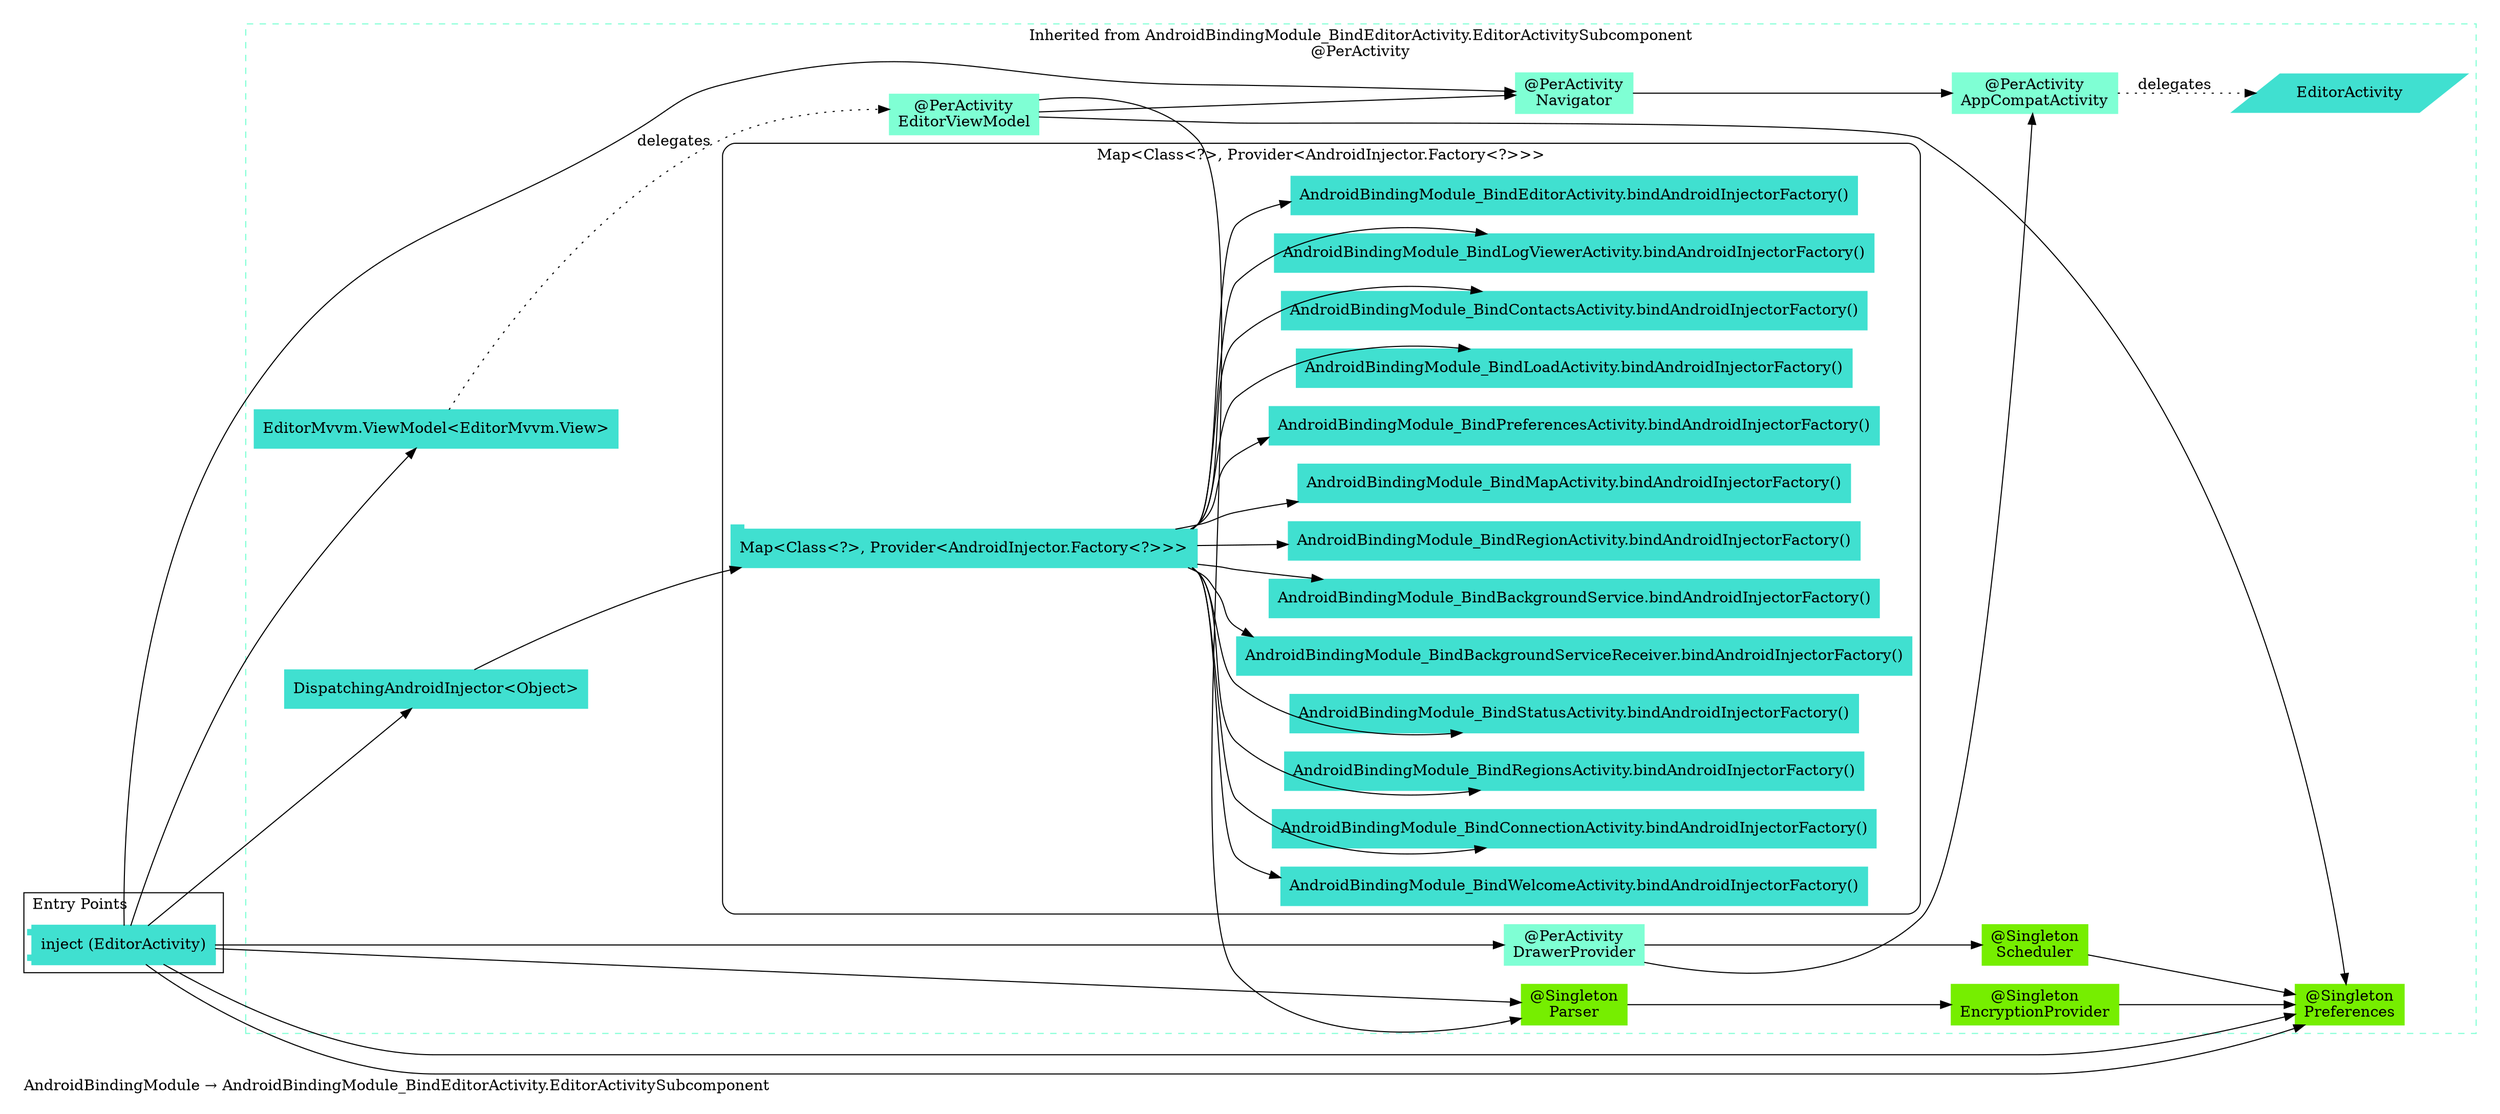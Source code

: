 digraph "org.owntracks.android.injection.modules.AndroidBindingModule → org.owntracks.android.injection.modules.AndroidBindingModule_BindEditorActivity.EditorActivitySubcomponent" {
  graph [rankdir="LR", labeljust="l", label="AndroidBindingModule → AndroidBindingModule_BindEditorActivity.EditorActivitySubcomponent", pad="0.2", compound="true"]
  node [shape="rectangle", style="filled", color="turquoise"]
  subgraph "cluster_Entry Points" {
    graph [labeljust="l", label="Entry Points"]
    node [shape="component", penwidth="2"]
    "804d2b33-3c0a-4d4e-a6ad-abb1149626f1" [label="inject (EditorActivity)", color="turquoise", shape="component"]
  }
  subgraph "cluster_Dependency Graph" {
    graph [labeljust="l", label="Dependency Graph"]
    "0ec30623-5216-4e3a-bfa7-9ca08b528bc2" [label="DispatchingAndroidInjector<Object>", color="turquoise"]
    "38438550-f461-491b-93ee-5f2406e47fb5" [label="EditorMvvm.ViewModel<EditorMvvm.View>", color="turquoise"]
    "64c5caed-3cd5-4ea2-981e-6c9fb7bd39fe" [label="@PerActivity\nDrawerProvider", color="aquamarine"]
    "15340aa5-ad55-4436-8c54-dd3a08f6ad1d" [label="@Singleton\nPreferences", color="chartreuse2"]
    "fe8b9e5f-c723-46a4-8917-a39738680ef7" [label="@Singleton\nParser", color="chartreuse2"]
    "0f6452ac-137d-4cf1-8c0a-f8266439ce7c" [label="@PerActivity\nNavigator", color="aquamarine"]
    "8a6c9ce6-998a-4159-a5de-900ba701a6db" [label="@PerActivity\nEditorViewModel", color="aquamarine"]
    "25942f5b-19cd-48ab-9eb4-6a84d08489e2" [label="@Singleton\nEncryptionProvider", color="chartreuse2"]
    "b12f9b74-372b-4569-adff-ce914cc0935d" [label="@PerActivity\nAppCompatActivity", color="aquamarine"]
    "926c479b-b2b0-4bff-9801-515ec87d7b63" [label="EditorActivity", color="turquoise", shape="parallelogram"]
    "29e4c3bd-99e6-40c0-aa95-28b8e817ead9" [label="@Singleton\nScheduler", color="chartreuse2"]
    subgraph "cluster_Map<Class<?>, Provider<AndroidInjector.Factory<?>>>" {
      graph [label="Map<Class<?>, Provider<AndroidInjector.Factory<?>>>", labeljust="c", style="rounded", color="black"]
      "6dc912e5-8368-4d7c-a4aa-9a7f64e3ecc2" [label="Map<Class<?>, Provider<AndroidInjector.Factory<?>>>", color="turquoise", shape="tab"]
      "7e7ca28b-4ed9-43cb-a125-5fc9bf9c1061" [label="AndroidBindingModule_BindEditorActivity.bindAndroidInjectorFactory()", color="turquoise"]
      "f8c7f21c-51a0-4481-9504-e47b02d7fe06" [label="AndroidBindingModule_BindWelcomeActivity.bindAndroidInjectorFactory()", color="turquoise"]
      "3f5de885-364e-466b-a456-dadd3f1e4973" [label="AndroidBindingModule_BindConnectionActivity.bindAndroidInjectorFactory()", color="turquoise"]
      "801e36e6-e74a-4074-b716-2dc860fa4547" [label="AndroidBindingModule_BindRegionsActivity.bindAndroidInjectorFactory()", color="turquoise"]
      "12003889-8737-484c-a92f-7a020fd06a0d" [label="AndroidBindingModule_BindStatusActivity.bindAndroidInjectorFactory()", color="turquoise"]
      "6033323a-099c-4980-bbb3-a09f6087a0ae" [label="AndroidBindingModule_BindBackgroundServiceReceiver.bindAndroidInjectorFactory()", color="turquoise"]
      "d427e60e-8b3c-4104-aafe-1b67743a8742" [label="AndroidBindingModule_BindBackgroundService.bindAndroidInjectorFactory()", color="turquoise"]
      "b7f19be9-87d8-45ea-bc0e-649ff6768f69" [label="AndroidBindingModule_BindRegionActivity.bindAndroidInjectorFactory()", color="turquoise"]
      "eeb7a6bc-2d99-4901-b55a-e76fdf7a6e1c" [label="AndroidBindingModule_BindMapActivity.bindAndroidInjectorFactory()", color="turquoise"]
      "7d205f24-d0ff-4207-8a52-bfbba18c618f" [label="AndroidBindingModule_BindPreferencesActivity.bindAndroidInjectorFactory()", color="turquoise"]
      "bf7d21d3-f3e6-4348-a462-343db194fa1d" [label="AndroidBindingModule_BindLoadActivity.bindAndroidInjectorFactory()", color="turquoise"]
      "822759f6-e71d-4ab2-be49-077320212d5b" [label="AndroidBindingModule_BindContactsActivity.bindAndroidInjectorFactory()", color="turquoise"]
      "a901c1ef-450b-4287-aff7-159ae854af11" [label="AndroidBindingModule_BindLogViewerActivity.bindAndroidInjectorFactory()", color="turquoise"]
    }
  }
  subgraph "cluster_Subcomponents" {
    graph [labeljust="l", shape="folder", label="Subcomponents"]
  }
  subgraph "cluster_AndroidBindingModule → AndroidBindingModule_BindEditorActivity.EditorActivitySubcomponent" {
    graph [labeljust="c", label="Inherited from AndroidBindingModule_BindEditorActivity.EditorActivitySubcomponent\n@PerActivity", style="dashed", href="full_org.owntracks.android.injection.modules.AndroidBindingModule_BindEditorActivity.EditorActivitySubcomponent.svg", color="aquamarine"]
    "38438550-f461-491b-93ee-5f2406e47fb5" [label="EditorMvvm.ViewModel<EditorMvvm.View>", color="turquoise"]
    "15340aa5-ad55-4436-8c54-dd3a08f6ad1d" [label="@Singleton\nPreferences", color="chartreuse2"]
    "0f6452ac-137d-4cf1-8c0a-f8266439ce7c" [label="@PerActivity\nNavigator", color="aquamarine"]
    "64c5caed-3cd5-4ea2-981e-6c9fb7bd39fe" [label="@PerActivity\nDrawerProvider", color="aquamarine"]
    "fe8b9e5f-c723-46a4-8917-a39738680ef7" [label="@Singleton\nParser", color="chartreuse2"]
    "0ec30623-5216-4e3a-bfa7-9ca08b528bc2" [label="DispatchingAndroidInjector<Object>", color="turquoise"]
    "8a6c9ce6-998a-4159-a5de-900ba701a6db" [label="@PerActivity\nEditorViewModel", color="aquamarine"]
    "b12f9b74-372b-4569-adff-ce914cc0935d" [label="@PerActivity\nAppCompatActivity", color="aquamarine"]
    "29e4c3bd-99e6-40c0-aa95-28b8e817ead9" [label="@Singleton\nScheduler", color="chartreuse2"]
    "25942f5b-19cd-48ab-9eb4-6a84d08489e2" [label="@Singleton\nEncryptionProvider", color="chartreuse2"]
    "b12f9b74-372b-4569-adff-ce914cc0935d" [label="@PerActivity\nAppCompatActivity", color="aquamarine"]
    "15340aa5-ad55-4436-8c54-dd3a08f6ad1d" [label="@Singleton\nPreferences", color="chartreuse2"]
    "0f6452ac-137d-4cf1-8c0a-f8266439ce7c" [label="@PerActivity\nNavigator", color="aquamarine"]
    "fe8b9e5f-c723-46a4-8917-a39738680ef7" [label="@Singleton\nParser", color="chartreuse2"]
    "15340aa5-ad55-4436-8c54-dd3a08f6ad1d" [label="@Singleton\nPreferences", color="chartreuse2"]
    "926c479b-b2b0-4bff-9801-515ec87d7b63" [label="EditorActivity", color="turquoise", shape="parallelogram"]
    "15340aa5-ad55-4436-8c54-dd3a08f6ad1d" [label="@Singleton\nPreferences", color="chartreuse2"]
    subgraph "cluster_Map<Class<?>, Provider<AndroidInjector.Factory<?>>>" {
      graph [label="Map<Class<?>, Provider<AndroidInjector.Factory<?>>>", labeljust="c", style="rounded", color="black"]
      "6dc912e5-8368-4d7c-a4aa-9a7f64e3ecc2" [label="Map<Class<?>, Provider<AndroidInjector.Factory<?>>>", color="turquoise", shape="tab"]
      "7e7ca28b-4ed9-43cb-a125-5fc9bf9c1061" [label="AndroidBindingModule_BindEditorActivity.bindAndroidInjectorFactory()", color="turquoise"]
      "f8c7f21c-51a0-4481-9504-e47b02d7fe06" [label="AndroidBindingModule_BindWelcomeActivity.bindAndroidInjectorFactory()", color="turquoise"]
      "3f5de885-364e-466b-a456-dadd3f1e4973" [label="AndroidBindingModule_BindConnectionActivity.bindAndroidInjectorFactory()", color="turquoise"]
      "801e36e6-e74a-4074-b716-2dc860fa4547" [label="AndroidBindingModule_BindRegionsActivity.bindAndroidInjectorFactory()", color="turquoise"]
      "12003889-8737-484c-a92f-7a020fd06a0d" [label="AndroidBindingModule_BindStatusActivity.bindAndroidInjectorFactory()", color="turquoise"]
      "6033323a-099c-4980-bbb3-a09f6087a0ae" [label="AndroidBindingModule_BindBackgroundServiceReceiver.bindAndroidInjectorFactory()", color="turquoise"]
      "d427e60e-8b3c-4104-aafe-1b67743a8742" [label="AndroidBindingModule_BindBackgroundService.bindAndroidInjectorFactory()", color="turquoise"]
      "b7f19be9-87d8-45ea-bc0e-649ff6768f69" [label="AndroidBindingModule_BindRegionActivity.bindAndroidInjectorFactory()", color="turquoise"]
      "eeb7a6bc-2d99-4901-b55a-e76fdf7a6e1c" [label="AndroidBindingModule_BindMapActivity.bindAndroidInjectorFactory()", color="turquoise"]
      "7d205f24-d0ff-4207-8a52-bfbba18c618f" [label="AndroidBindingModule_BindPreferencesActivity.bindAndroidInjectorFactory()", color="turquoise"]
      "bf7d21d3-f3e6-4348-a462-343db194fa1d" [label="AndroidBindingModule_BindLoadActivity.bindAndroidInjectorFactory()", color="turquoise"]
      "822759f6-e71d-4ab2-be49-077320212d5b" [label="AndroidBindingModule_BindContactsActivity.bindAndroidInjectorFactory()", color="turquoise"]
      "a901c1ef-450b-4287-aff7-159ae854af11" [label="AndroidBindingModule_BindLogViewerActivity.bindAndroidInjectorFactory()", color="turquoise"]
    }
  }
  subgraph "cluster_AndroidBindingModule" {
    graph [labeljust="c", label="Inherited from AndroidBindingModule", style="dashed", href="full_org.owntracks.android.injection.modules.AndroidBindingModule.svg"]
    "7e7ca28b-4ed9-43cb-a125-5fc9bf9c1061" [label="AndroidBindingModule_BindEditorActivity.bindAndroidInjectorFactory()", color="turquoise"]
    "f8c7f21c-51a0-4481-9504-e47b02d7fe06" [label="AndroidBindingModule_BindWelcomeActivity.bindAndroidInjectorFactory()", color="turquoise"]
    "3f5de885-364e-466b-a456-dadd3f1e4973" [label="AndroidBindingModule_BindConnectionActivity.bindAndroidInjectorFactory()", color="turquoise"]
    "801e36e6-e74a-4074-b716-2dc860fa4547" [label="AndroidBindingModule_BindRegionsActivity.bindAndroidInjectorFactory()", color="turquoise"]
    "12003889-8737-484c-a92f-7a020fd06a0d" [label="AndroidBindingModule_BindStatusActivity.bindAndroidInjectorFactory()", color="turquoise"]
    "6033323a-099c-4980-bbb3-a09f6087a0ae" [label="AndroidBindingModule_BindBackgroundServiceReceiver.bindAndroidInjectorFactory()", color="turquoise"]
    "d427e60e-8b3c-4104-aafe-1b67743a8742" [label="AndroidBindingModule_BindBackgroundService.bindAndroidInjectorFactory()", color="turquoise"]
    "b7f19be9-87d8-45ea-bc0e-649ff6768f69" [label="AndroidBindingModule_BindRegionActivity.bindAndroidInjectorFactory()", color="turquoise"]
    "eeb7a6bc-2d99-4901-b55a-e76fdf7a6e1c" [label="AndroidBindingModule_BindMapActivity.bindAndroidInjectorFactory()", color="turquoise"]
    "7d205f24-d0ff-4207-8a52-bfbba18c618f" [label="AndroidBindingModule_BindPreferencesActivity.bindAndroidInjectorFactory()", color="turquoise"]
    "bf7d21d3-f3e6-4348-a462-343db194fa1d" [label="AndroidBindingModule_BindLoadActivity.bindAndroidInjectorFactory()", color="turquoise"]
    "822759f6-e71d-4ab2-be49-077320212d5b" [label="AndroidBindingModule_BindContactsActivity.bindAndroidInjectorFactory()", color="turquoise"]
    "a901c1ef-450b-4287-aff7-159ae854af11" [label="AndroidBindingModule_BindLogViewerActivity.bindAndroidInjectorFactory()", color="turquoise"]
  }
  "804d2b33-3c0a-4d4e-a6ad-abb1149626f1" -> "15340aa5-ad55-4436-8c54-dd3a08f6ad1d"
  "804d2b33-3c0a-4d4e-a6ad-abb1149626f1" -> "15340aa5-ad55-4436-8c54-dd3a08f6ad1d"
  "804d2b33-3c0a-4d4e-a6ad-abb1149626f1" -> "38438550-f461-491b-93ee-5f2406e47fb5"
  "804d2b33-3c0a-4d4e-a6ad-abb1149626f1" -> "0f6452ac-137d-4cf1-8c0a-f8266439ce7c"
  "804d2b33-3c0a-4d4e-a6ad-abb1149626f1" -> "64c5caed-3cd5-4ea2-981e-6c9fb7bd39fe"
  "804d2b33-3c0a-4d4e-a6ad-abb1149626f1" -> "0ec30623-5216-4e3a-bfa7-9ca08b528bc2"
  "804d2b33-3c0a-4d4e-a6ad-abb1149626f1" -> "fe8b9e5f-c723-46a4-8917-a39738680ef7"
  "0ec30623-5216-4e3a-bfa7-9ca08b528bc2" -> "6dc912e5-8368-4d7c-a4aa-9a7f64e3ecc2"
  "38438550-f461-491b-93ee-5f2406e47fb5" -> "8a6c9ce6-998a-4159-a5de-900ba701a6db" [style="dotted", label="delegates"]
  "64c5caed-3cd5-4ea2-981e-6c9fb7bd39fe" -> "b12f9b74-372b-4569-adff-ce914cc0935d"
  "64c5caed-3cd5-4ea2-981e-6c9fb7bd39fe" -> "29e4c3bd-99e6-40c0-aa95-28b8e817ead9"
  "29e4c3bd-99e6-40c0-aa95-28b8e817ead9" -> "15340aa5-ad55-4436-8c54-dd3a08f6ad1d"
  "25942f5b-19cd-48ab-9eb4-6a84d08489e2" -> "15340aa5-ad55-4436-8c54-dd3a08f6ad1d"
  "8a6c9ce6-998a-4159-a5de-900ba701a6db" -> "15340aa5-ad55-4436-8c54-dd3a08f6ad1d"
  "8a6c9ce6-998a-4159-a5de-900ba701a6db" -> "fe8b9e5f-c723-46a4-8917-a39738680ef7"
  "fe8b9e5f-c723-46a4-8917-a39738680ef7" -> "25942f5b-19cd-48ab-9eb4-6a84d08489e2"
  "8a6c9ce6-998a-4159-a5de-900ba701a6db" -> "0f6452ac-137d-4cf1-8c0a-f8266439ce7c"
  "0f6452ac-137d-4cf1-8c0a-f8266439ce7c" -> "b12f9b74-372b-4569-adff-ce914cc0935d"
  "6dc912e5-8368-4d7c-a4aa-9a7f64e3ecc2" -> "d427e60e-8b3c-4104-aafe-1b67743a8742"
  "6dc912e5-8368-4d7c-a4aa-9a7f64e3ecc2" -> "7e7ca28b-4ed9-43cb-a125-5fc9bf9c1061"
  "6dc912e5-8368-4d7c-a4aa-9a7f64e3ecc2" -> "6033323a-099c-4980-bbb3-a09f6087a0ae"
  "6dc912e5-8368-4d7c-a4aa-9a7f64e3ecc2" -> "801e36e6-e74a-4074-b716-2dc860fa4547"
  "6dc912e5-8368-4d7c-a4aa-9a7f64e3ecc2" -> "7d205f24-d0ff-4207-8a52-bfbba18c618f"
  "6dc912e5-8368-4d7c-a4aa-9a7f64e3ecc2" -> "822759f6-e71d-4ab2-be49-077320212d5b"
  "6dc912e5-8368-4d7c-a4aa-9a7f64e3ecc2" -> "3f5de885-364e-466b-a456-dadd3f1e4973"
  "6dc912e5-8368-4d7c-a4aa-9a7f64e3ecc2" -> "b7f19be9-87d8-45ea-bc0e-649ff6768f69"
  "6dc912e5-8368-4d7c-a4aa-9a7f64e3ecc2" -> "f8c7f21c-51a0-4481-9504-e47b02d7fe06"
  "6dc912e5-8368-4d7c-a4aa-9a7f64e3ecc2" -> "eeb7a6bc-2d99-4901-b55a-e76fdf7a6e1c"
  "6dc912e5-8368-4d7c-a4aa-9a7f64e3ecc2" -> "12003889-8737-484c-a92f-7a020fd06a0d"
  "6dc912e5-8368-4d7c-a4aa-9a7f64e3ecc2" -> "a901c1ef-450b-4287-aff7-159ae854af11"
  "6dc912e5-8368-4d7c-a4aa-9a7f64e3ecc2" -> "bf7d21d3-f3e6-4348-a462-343db194fa1d"
  "b12f9b74-372b-4569-adff-ce914cc0935d" -> "926c479b-b2b0-4bff-9801-515ec87d7b63" [style="dotted", label="delegates"]
}
